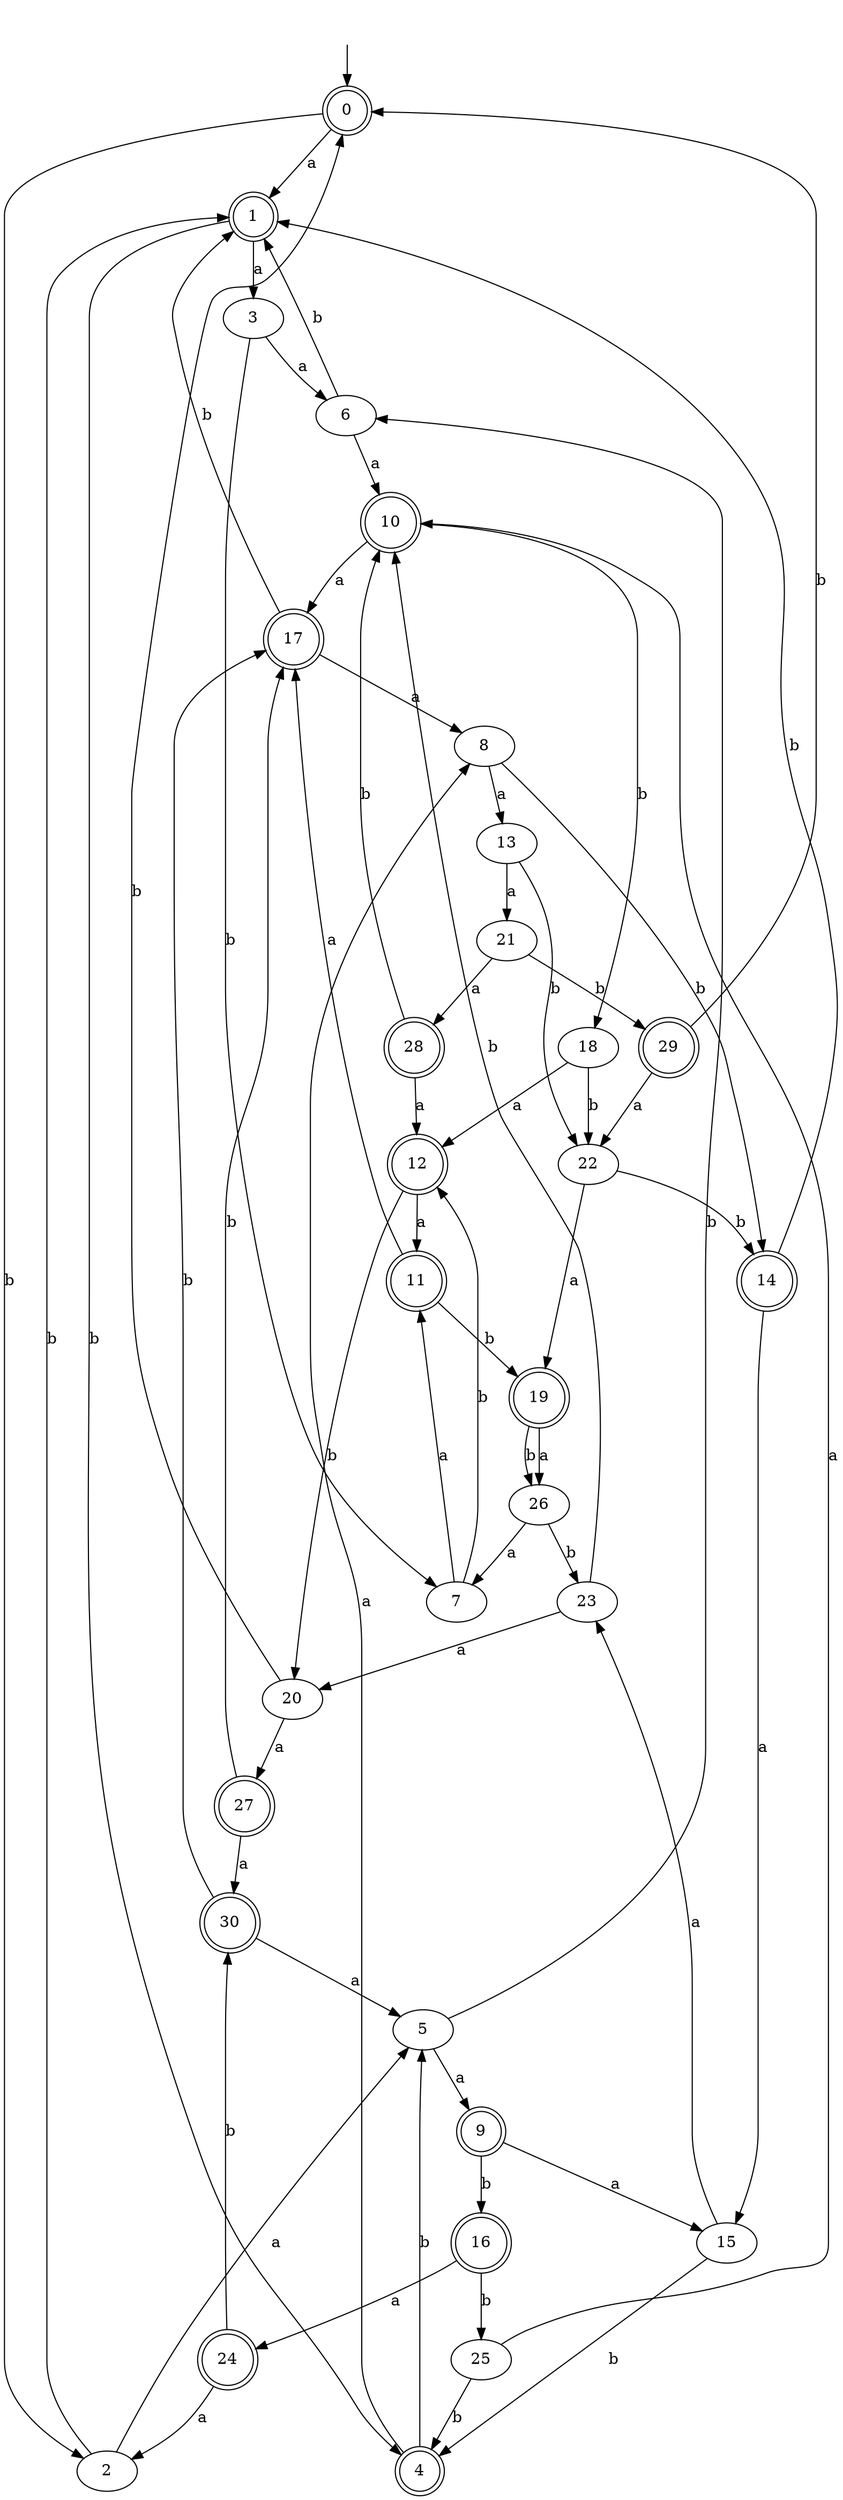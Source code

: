 digraph RandomDFA {
  __start0 [label="", shape=none];
  __start0 -> 0 [label=""];
  0 [shape=circle] [shape=doublecircle]
  0 -> 1 [label="a"]
  0 -> 2 [label="b"]
  1 [shape=doublecircle]
  1 -> 3 [label="a"]
  1 -> 4 [label="b"]
  2
  2 -> 5 [label="a"]
  2 -> 1 [label="b"]
  3
  3 -> 6 [label="a"]
  3 -> 7 [label="b"]
  4 [shape=doublecircle]
  4 -> 8 [label="a"]
  4 -> 5 [label="b"]
  5
  5 -> 9 [label="a"]
  5 -> 6 [label="b"]
  6
  6 -> 10 [label="a"]
  6 -> 1 [label="b"]
  7
  7 -> 11 [label="a"]
  7 -> 12 [label="b"]
  8
  8 -> 13 [label="a"]
  8 -> 14 [label="b"]
  9 [shape=doublecircle]
  9 -> 15 [label="a"]
  9 -> 16 [label="b"]
  10 [shape=doublecircle]
  10 -> 17 [label="a"]
  10 -> 18 [label="b"]
  11 [shape=doublecircle]
  11 -> 17 [label="a"]
  11 -> 19 [label="b"]
  12 [shape=doublecircle]
  12 -> 11 [label="a"]
  12 -> 20 [label="b"]
  13
  13 -> 21 [label="a"]
  13 -> 22 [label="b"]
  14 [shape=doublecircle]
  14 -> 15 [label="a"]
  14 -> 1 [label="b"]
  15
  15 -> 23 [label="a"]
  15 -> 4 [label="b"]
  16 [shape=doublecircle]
  16 -> 24 [label="a"]
  16 -> 25 [label="b"]
  17 [shape=doublecircle]
  17 -> 8 [label="a"]
  17 -> 1 [label="b"]
  18
  18 -> 12 [label="a"]
  18 -> 22 [label="b"]
  19 [shape=doublecircle]
  19 -> 26 [label="a"]
  19 -> 26 [label="b"]
  20
  20 -> 27 [label="a"]
  20 -> 0 [label="b"]
  21
  21 -> 28 [label="a"]
  21 -> 29 [label="b"]
  22
  22 -> 19 [label="a"]
  22 -> 14 [label="b"]
  23
  23 -> 20 [label="a"]
  23 -> 10 [label="b"]
  24 [shape=doublecircle]
  24 -> 2 [label="a"]
  24 -> 30 [label="b"]
  25
  25 -> 10 [label="a"]
  25 -> 4 [label="b"]
  26
  26 -> 7 [label="a"]
  26 -> 23 [label="b"]
  27 [shape=doublecircle]
  27 -> 30 [label="a"]
  27 -> 17 [label="b"]
  28 [shape=doublecircle]
  28 -> 12 [label="a"]
  28 -> 10 [label="b"]
  29 [shape=doublecircle]
  29 -> 22 [label="a"]
  29 -> 0 [label="b"]
  30 [shape=doublecircle]
  30 -> 5 [label="a"]
  30 -> 17 [label="b"]
}
